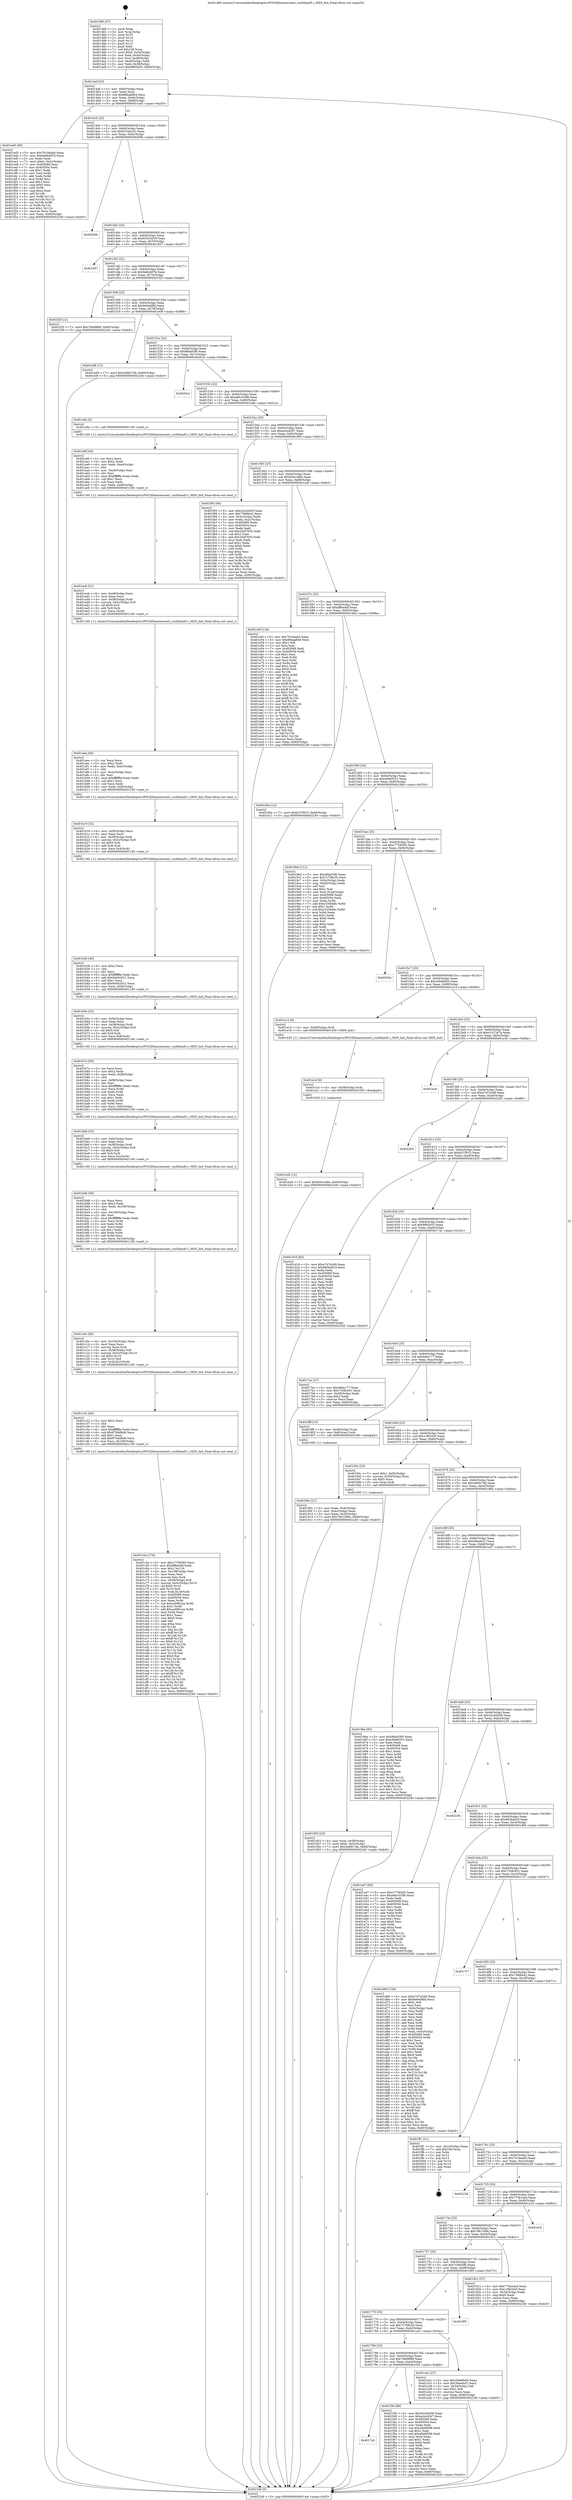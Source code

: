 digraph "0x401480" {
  label = "0x401480 (/mnt/c/Users/mathe/Desktop/tcc/POCII/binaries/extr_curllibmd5.c_MD5_Init_Final-ollvm.out::main(0))"
  labelloc = "t"
  node[shape=record]

  Entry [label="",width=0.3,height=0.3,shape=circle,fillcolor=black,style=filled]
  "0x4014af" [label="{
     0x4014af [23]\l
     | [instrs]\l
     &nbsp;&nbsp;0x4014af \<+3\>: mov -0x60(%rbp),%eax\l
     &nbsp;&nbsp;0x4014b2 \<+2\>: mov %eax,%ecx\l
     &nbsp;&nbsp;0x4014b4 \<+6\>: sub $0x86baa664,%ecx\l
     &nbsp;&nbsp;0x4014ba \<+3\>: mov %eax,-0x64(%rbp)\l
     &nbsp;&nbsp;0x4014bd \<+3\>: mov %ecx,-0x68(%rbp)\l
     &nbsp;&nbsp;0x4014c0 \<+6\>: je 0000000000401ed5 \<main+0xa55\>\l
  }"]
  "0x401ed5" [label="{
     0x401ed5 [90]\l
     | [instrs]\l
     &nbsp;&nbsp;0x401ed5 \<+5\>: mov $0x7619aab0,%eax\l
     &nbsp;&nbsp;0x401eda \<+5\>: mov $0x9a6b487b,%ecx\l
     &nbsp;&nbsp;0x401edf \<+2\>: xor %edx,%edx\l
     &nbsp;&nbsp;0x401ee1 \<+7\>: movl $0x0,-0x3c(%rbp)\l
     &nbsp;&nbsp;0x401ee8 \<+7\>: mov 0x405068,%esi\l
     &nbsp;&nbsp;0x401eef \<+7\>: mov 0x405054,%edi\l
     &nbsp;&nbsp;0x401ef6 \<+3\>: sub $0x1,%edx\l
     &nbsp;&nbsp;0x401ef9 \<+3\>: mov %esi,%r8d\l
     &nbsp;&nbsp;0x401efc \<+3\>: add %edx,%r8d\l
     &nbsp;&nbsp;0x401eff \<+4\>: imul %r8d,%esi\l
     &nbsp;&nbsp;0x401f03 \<+3\>: and $0x1,%esi\l
     &nbsp;&nbsp;0x401f06 \<+3\>: cmp $0x0,%esi\l
     &nbsp;&nbsp;0x401f09 \<+4\>: sete %r9b\l
     &nbsp;&nbsp;0x401f0d \<+3\>: cmp $0xa,%edi\l
     &nbsp;&nbsp;0x401f10 \<+4\>: setl %r10b\l
     &nbsp;&nbsp;0x401f14 \<+3\>: mov %r9b,%r11b\l
     &nbsp;&nbsp;0x401f17 \<+3\>: and %r10b,%r11b\l
     &nbsp;&nbsp;0x401f1a \<+3\>: xor %r10b,%r9b\l
     &nbsp;&nbsp;0x401f1d \<+3\>: or %r9b,%r11b\l
     &nbsp;&nbsp;0x401f20 \<+4\>: test $0x1,%r11b\l
     &nbsp;&nbsp;0x401f24 \<+3\>: cmovne %ecx,%eax\l
     &nbsp;&nbsp;0x401f27 \<+3\>: mov %eax,-0x60(%rbp)\l
     &nbsp;&nbsp;0x401f2a \<+5\>: jmp 0000000000402240 \<main+0xdc0\>\l
  }"]
  "0x4014c6" [label="{
     0x4014c6 [22]\l
     | [instrs]\l
     &nbsp;&nbsp;0x4014c6 \<+5\>: jmp 00000000004014cb \<main+0x4b\>\l
     &nbsp;&nbsp;0x4014cb \<+3\>: mov -0x64(%rbp),%eax\l
     &nbsp;&nbsp;0x4014ce \<+5\>: sub $0x915da181,%eax\l
     &nbsp;&nbsp;0x4014d3 \<+3\>: mov %eax,-0x6c(%rbp)\l
     &nbsp;&nbsp;0x4014d6 \<+6\>: je 0000000000402006 \<main+0xb86\>\l
  }"]
  Exit [label="",width=0.3,height=0.3,shape=circle,fillcolor=black,style=filled,peripheries=2]
  "0x402006" [label="{
     0x402006\l
  }", style=dashed]
  "0x4014dc" [label="{
     0x4014dc [22]\l
     | [instrs]\l
     &nbsp;&nbsp;0x4014dc \<+5\>: jmp 00000000004014e1 \<main+0x61\>\l
     &nbsp;&nbsp;0x4014e1 \<+3\>: mov -0x64(%rbp),%eax\l
     &nbsp;&nbsp;0x4014e4 \<+5\>: sub $0x933c5d19,%eax\l
     &nbsp;&nbsp;0x4014e9 \<+3\>: mov %eax,-0x70(%rbp)\l
     &nbsp;&nbsp;0x4014ec \<+6\>: je 0000000000401857 \<main+0x3d7\>\l
  }"]
  "0x4017a2" [label="{
     0x4017a2\l
  }", style=dashed]
  "0x401857" [label="{
     0x401857\l
  }", style=dashed]
  "0x4014f2" [label="{
     0x4014f2 [22]\l
     | [instrs]\l
     &nbsp;&nbsp;0x4014f2 \<+5\>: jmp 00000000004014f7 \<main+0x77\>\l
     &nbsp;&nbsp;0x4014f7 \<+3\>: mov -0x64(%rbp),%eax\l
     &nbsp;&nbsp;0x4014fa \<+5\>: sub $0x9a6b487b,%eax\l
     &nbsp;&nbsp;0x4014ff \<+3\>: mov %eax,-0x74(%rbp)\l
     &nbsp;&nbsp;0x401502 \<+6\>: je 0000000000401f2f \<main+0xaaf\>\l
  }"]
  "0x401f3b" [label="{
     0x401f3b [88]\l
     | [instrs]\l
     &nbsp;&nbsp;0x401f3b \<+5\>: mov $0x42cd4459,%eax\l
     &nbsp;&nbsp;0x401f40 \<+5\>: mov $0xacbcd2d7,%ecx\l
     &nbsp;&nbsp;0x401f45 \<+7\>: mov 0x405068,%edx\l
     &nbsp;&nbsp;0x401f4c \<+7\>: mov 0x405054,%esi\l
     &nbsp;&nbsp;0x401f53 \<+2\>: mov %edx,%edi\l
     &nbsp;&nbsp;0x401f55 \<+6\>: sub $0xa9afd598,%edi\l
     &nbsp;&nbsp;0x401f5b \<+3\>: sub $0x1,%edi\l
     &nbsp;&nbsp;0x401f5e \<+6\>: add $0xa9afd598,%edi\l
     &nbsp;&nbsp;0x401f64 \<+3\>: imul %edi,%edx\l
     &nbsp;&nbsp;0x401f67 \<+3\>: and $0x1,%edx\l
     &nbsp;&nbsp;0x401f6a \<+3\>: cmp $0x0,%edx\l
     &nbsp;&nbsp;0x401f6d \<+4\>: sete %r8b\l
     &nbsp;&nbsp;0x401f71 \<+3\>: cmp $0xa,%esi\l
     &nbsp;&nbsp;0x401f74 \<+4\>: setl %r9b\l
     &nbsp;&nbsp;0x401f78 \<+3\>: mov %r8b,%r10b\l
     &nbsp;&nbsp;0x401f7b \<+3\>: and %r9b,%r10b\l
     &nbsp;&nbsp;0x401f7e \<+3\>: xor %r9b,%r8b\l
     &nbsp;&nbsp;0x401f81 \<+3\>: or %r8b,%r10b\l
     &nbsp;&nbsp;0x401f84 \<+4\>: test $0x1,%r10b\l
     &nbsp;&nbsp;0x401f88 \<+3\>: cmovne %ecx,%eax\l
     &nbsp;&nbsp;0x401f8b \<+3\>: mov %eax,-0x60(%rbp)\l
     &nbsp;&nbsp;0x401f8e \<+5\>: jmp 0000000000402240 \<main+0xdc0\>\l
  }"]
  "0x401f2f" [label="{
     0x401f2f [12]\l
     | [instrs]\l
     &nbsp;&nbsp;0x401f2f \<+7\>: movl $0x7d9d9f88,-0x60(%rbp)\l
     &nbsp;&nbsp;0x401f36 \<+5\>: jmp 0000000000402240 \<main+0xdc0\>\l
  }"]
  "0x401508" [label="{
     0x401508 [22]\l
     | [instrs]\l
     &nbsp;&nbsp;0x401508 \<+5\>: jmp 000000000040150d \<main+0x8d\>\l
     &nbsp;&nbsp;0x40150d \<+3\>: mov -0x64(%rbp),%eax\l
     &nbsp;&nbsp;0x401510 \<+5\>: sub $0x9e64d8fd,%eax\l
     &nbsp;&nbsp;0x401515 \<+3\>: mov %eax,-0x78(%rbp)\l
     &nbsp;&nbsp;0x401518 \<+6\>: je 0000000000401e08 \<main+0x988\>\l
  }"]
  "0x401e26" [label="{
     0x401e26 [12]\l
     | [instrs]\l
     &nbsp;&nbsp;0x401e26 \<+7\>: movl $0xb50ccd6e,-0x60(%rbp)\l
     &nbsp;&nbsp;0x401e2d \<+5\>: jmp 0000000000402240 \<main+0xdc0\>\l
  }"]
  "0x401e08" [label="{
     0x401e08 [12]\l
     | [instrs]\l
     &nbsp;&nbsp;0x401e08 \<+7\>: movl $0x3e69c74b,-0x60(%rbp)\l
     &nbsp;&nbsp;0x401e0f \<+5\>: jmp 0000000000402240 \<main+0xdc0\>\l
  }"]
  "0x40151e" [label="{
     0x40151e [22]\l
     | [instrs]\l
     &nbsp;&nbsp;0x40151e \<+5\>: jmp 0000000000401523 \<main+0xa3\>\l
     &nbsp;&nbsp;0x401523 \<+3\>: mov -0x64(%rbp),%eax\l
     &nbsp;&nbsp;0x401526 \<+5\>: sub $0x9fda03f0,%eax\l
     &nbsp;&nbsp;0x40152b \<+3\>: mov %eax,-0x7c(%rbp)\l
     &nbsp;&nbsp;0x40152e \<+6\>: je 000000000040201e \<main+0xb9e\>\l
  }"]
  "0x401e1d" [label="{
     0x401e1d [9]\l
     | [instrs]\l
     &nbsp;&nbsp;0x401e1d \<+4\>: mov -0x58(%rbp),%rdi\l
     &nbsp;&nbsp;0x401e21 \<+5\>: call 0000000000401030 \<free@plt\>\l
     | [calls]\l
     &nbsp;&nbsp;0x401030 \{1\} (unknown)\l
  }"]
  "0x40201e" [label="{
     0x40201e\l
  }", style=dashed]
  "0x401534" [label="{
     0x401534 [22]\l
     | [instrs]\l
     &nbsp;&nbsp;0x401534 \<+5\>: jmp 0000000000401539 \<main+0xb9\>\l
     &nbsp;&nbsp;0x401539 \<+3\>: mov -0x64(%rbp),%eax\l
     &nbsp;&nbsp;0x40153c \<+5\>: sub $0xa6b10296,%eax\l
     &nbsp;&nbsp;0x401541 \<+3\>: mov %eax,-0x80(%rbp)\l
     &nbsp;&nbsp;0x401544 \<+6\>: je 0000000000401a9a \<main+0x61a\>\l
  }"]
  "0x401c5a" [label="{
     0x401c5a [176]\l
     | [instrs]\l
     &nbsp;&nbsp;0x401c5a \<+5\>: mov $0xc7758265,%ecx\l
     &nbsp;&nbsp;0x401c5f \<+5\>: mov $0xbff0ad4f,%edx\l
     &nbsp;&nbsp;0x401c64 \<+3\>: mov $0x1,%r11b\l
     &nbsp;&nbsp;0x401c67 \<+6\>: mov -0x108(%rbp),%esi\l
     &nbsp;&nbsp;0x401c6d \<+3\>: imul %eax,%esi\l
     &nbsp;&nbsp;0x401c70 \<+3\>: movslq %esi,%rdi\l
     &nbsp;&nbsp;0x401c73 \<+4\>: mov -0x58(%rbp),%r8\l
     &nbsp;&nbsp;0x401c77 \<+4\>: movslq -0x5c(%rbp),%r10\l
     &nbsp;&nbsp;0x401c7b \<+4\>: shl $0x5,%r10\l
     &nbsp;&nbsp;0x401c7f \<+3\>: add %r10,%r8\l
     &nbsp;&nbsp;0x401c82 \<+4\>: mov %rdi,0x18(%r8)\l
     &nbsp;&nbsp;0x401c86 \<+7\>: mov 0x405068,%eax\l
     &nbsp;&nbsp;0x401c8d \<+7\>: mov 0x405054,%esi\l
     &nbsp;&nbsp;0x401c94 \<+3\>: mov %eax,%r9d\l
     &nbsp;&nbsp;0x401c97 \<+7\>: sub $0xca0961aa,%r9d\l
     &nbsp;&nbsp;0x401c9e \<+4\>: sub $0x1,%r9d\l
     &nbsp;&nbsp;0x401ca2 \<+7\>: add $0xca0961aa,%r9d\l
     &nbsp;&nbsp;0x401ca9 \<+4\>: imul %r9d,%eax\l
     &nbsp;&nbsp;0x401cad \<+3\>: and $0x1,%eax\l
     &nbsp;&nbsp;0x401cb0 \<+3\>: cmp $0x0,%eax\l
     &nbsp;&nbsp;0x401cb3 \<+3\>: sete %bl\l
     &nbsp;&nbsp;0x401cb6 \<+3\>: cmp $0xa,%esi\l
     &nbsp;&nbsp;0x401cb9 \<+4\>: setl %r14b\l
     &nbsp;&nbsp;0x401cbd \<+3\>: mov %bl,%r15b\l
     &nbsp;&nbsp;0x401cc0 \<+4\>: xor $0xff,%r15b\l
     &nbsp;&nbsp;0x401cc4 \<+3\>: mov %r14b,%r12b\l
     &nbsp;&nbsp;0x401cc7 \<+4\>: xor $0xff,%r12b\l
     &nbsp;&nbsp;0x401ccb \<+4\>: xor $0x0,%r11b\l
     &nbsp;&nbsp;0x401ccf \<+3\>: mov %r15b,%r13b\l
     &nbsp;&nbsp;0x401cd2 \<+4\>: and $0x0,%r13b\l
     &nbsp;&nbsp;0x401cd6 \<+3\>: and %r11b,%bl\l
     &nbsp;&nbsp;0x401cd9 \<+3\>: mov %r12b,%al\l
     &nbsp;&nbsp;0x401cdc \<+2\>: and $0x0,%al\l
     &nbsp;&nbsp;0x401cde \<+3\>: and %r11b,%r14b\l
     &nbsp;&nbsp;0x401ce1 \<+3\>: or %bl,%r13b\l
     &nbsp;&nbsp;0x401ce4 \<+3\>: or %r14b,%al\l
     &nbsp;&nbsp;0x401ce7 \<+3\>: xor %al,%r13b\l
     &nbsp;&nbsp;0x401cea \<+3\>: or %r12b,%r15b\l
     &nbsp;&nbsp;0x401ced \<+4\>: xor $0xff,%r15b\l
     &nbsp;&nbsp;0x401cf1 \<+4\>: or $0x0,%r11b\l
     &nbsp;&nbsp;0x401cf5 \<+3\>: and %r11b,%r15b\l
     &nbsp;&nbsp;0x401cf8 \<+3\>: or %r15b,%r13b\l
     &nbsp;&nbsp;0x401cfb \<+4\>: test $0x1,%r13b\l
     &nbsp;&nbsp;0x401cff \<+3\>: cmovne %edx,%ecx\l
     &nbsp;&nbsp;0x401d02 \<+3\>: mov %ecx,-0x60(%rbp)\l
     &nbsp;&nbsp;0x401d05 \<+5\>: jmp 0000000000402240 \<main+0xdc0\>\l
  }"]
  "0x401a9a" [label="{
     0x401a9a [5]\l
     | [instrs]\l
     &nbsp;&nbsp;0x401a9a \<+5\>: call 0000000000401160 \<next_i\>\l
     | [calls]\l
     &nbsp;&nbsp;0x401160 \{1\} (/mnt/c/Users/mathe/Desktop/tcc/POCII/binaries/extr_curllibmd5.c_MD5_Init_Final-ollvm.out::next_i)\l
  }"]
  "0x40154a" [label="{
     0x40154a [25]\l
     | [instrs]\l
     &nbsp;&nbsp;0x40154a \<+5\>: jmp 000000000040154f \<main+0xcf\>\l
     &nbsp;&nbsp;0x40154f \<+3\>: mov -0x64(%rbp),%eax\l
     &nbsp;&nbsp;0x401552 \<+5\>: sub $0xacbcd2d7,%eax\l
     &nbsp;&nbsp;0x401557 \<+6\>: mov %eax,-0x84(%rbp)\l
     &nbsp;&nbsp;0x40155d \<+6\>: je 0000000000401f93 \<main+0xb13\>\l
  }"]
  "0x401c32" [label="{
     0x401c32 [40]\l
     | [instrs]\l
     &nbsp;&nbsp;0x401c32 \<+5\>: mov $0x2,%ecx\l
     &nbsp;&nbsp;0x401c37 \<+1\>: cltd\l
     &nbsp;&nbsp;0x401c38 \<+2\>: idiv %ecx\l
     &nbsp;&nbsp;0x401c3a \<+6\>: imul $0xfffffffe,%edx,%ecx\l
     &nbsp;&nbsp;0x401c40 \<+6\>: sub $0x970dd8d6,%ecx\l
     &nbsp;&nbsp;0x401c46 \<+3\>: add $0x1,%ecx\l
     &nbsp;&nbsp;0x401c49 \<+6\>: add $0x970dd8d6,%ecx\l
     &nbsp;&nbsp;0x401c4f \<+6\>: mov %ecx,-0x108(%rbp)\l
     &nbsp;&nbsp;0x401c55 \<+5\>: call 0000000000401160 \<next_i\>\l
     | [calls]\l
     &nbsp;&nbsp;0x401160 \{1\} (/mnt/c/Users/mathe/Desktop/tcc/POCII/binaries/extr_curllibmd5.c_MD5_Init_Final-ollvm.out::next_i)\l
  }"]
  "0x401f93" [label="{
     0x401f93 [94]\l
     | [instrs]\l
     &nbsp;&nbsp;0x401f93 \<+5\>: mov $0x42cd4459,%eax\l
     &nbsp;&nbsp;0x401f98 \<+5\>: mov $0x736f6b42,%ecx\l
     &nbsp;&nbsp;0x401f9d \<+3\>: mov -0x3c(%rbp),%edx\l
     &nbsp;&nbsp;0x401fa0 \<+3\>: mov %edx,-0x2c(%rbp)\l
     &nbsp;&nbsp;0x401fa3 \<+7\>: mov 0x405068,%edx\l
     &nbsp;&nbsp;0x401faa \<+7\>: mov 0x405054,%esi\l
     &nbsp;&nbsp;0x401fb1 \<+2\>: mov %edx,%edi\l
     &nbsp;&nbsp;0x401fb3 \<+6\>: sub $0x25ef7655,%edi\l
     &nbsp;&nbsp;0x401fb9 \<+3\>: sub $0x1,%edi\l
     &nbsp;&nbsp;0x401fbc \<+6\>: add $0x25ef7655,%edi\l
     &nbsp;&nbsp;0x401fc2 \<+3\>: imul %edi,%edx\l
     &nbsp;&nbsp;0x401fc5 \<+3\>: and $0x1,%edx\l
     &nbsp;&nbsp;0x401fc8 \<+3\>: cmp $0x0,%edx\l
     &nbsp;&nbsp;0x401fcb \<+4\>: sete %r8b\l
     &nbsp;&nbsp;0x401fcf \<+3\>: cmp $0xa,%esi\l
     &nbsp;&nbsp;0x401fd2 \<+4\>: setl %r9b\l
     &nbsp;&nbsp;0x401fd6 \<+3\>: mov %r8b,%r10b\l
     &nbsp;&nbsp;0x401fd9 \<+3\>: and %r9b,%r10b\l
     &nbsp;&nbsp;0x401fdc \<+3\>: xor %r9b,%r8b\l
     &nbsp;&nbsp;0x401fdf \<+3\>: or %r8b,%r10b\l
     &nbsp;&nbsp;0x401fe2 \<+4\>: test $0x1,%r10b\l
     &nbsp;&nbsp;0x401fe6 \<+3\>: cmovne %ecx,%eax\l
     &nbsp;&nbsp;0x401fe9 \<+3\>: mov %eax,-0x60(%rbp)\l
     &nbsp;&nbsp;0x401fec \<+5\>: jmp 0000000000402240 \<main+0xdc0\>\l
  }"]
  "0x401563" [label="{
     0x401563 [25]\l
     | [instrs]\l
     &nbsp;&nbsp;0x401563 \<+5\>: jmp 0000000000401568 \<main+0xe8\>\l
     &nbsp;&nbsp;0x401568 \<+3\>: mov -0x64(%rbp),%eax\l
     &nbsp;&nbsp;0x40156b \<+5\>: sub $0xb50ccd6e,%eax\l
     &nbsp;&nbsp;0x401570 \<+6\>: mov %eax,-0x88(%rbp)\l
     &nbsp;&nbsp;0x401576 \<+6\>: je 0000000000401e4f \<main+0x9cf\>\l
  }"]
  "0x401c0e" [label="{
     0x401c0e [36]\l
     | [instrs]\l
     &nbsp;&nbsp;0x401c0e \<+6\>: mov -0x104(%rbp),%ecx\l
     &nbsp;&nbsp;0x401c14 \<+3\>: imul %eax,%ecx\l
     &nbsp;&nbsp;0x401c17 \<+3\>: movslq %ecx,%rdi\l
     &nbsp;&nbsp;0x401c1a \<+4\>: mov -0x58(%rbp),%r8\l
     &nbsp;&nbsp;0x401c1e \<+4\>: movslq -0x5c(%rbp),%r10\l
     &nbsp;&nbsp;0x401c22 \<+4\>: shl $0x5,%r10\l
     &nbsp;&nbsp;0x401c26 \<+3\>: add %r10,%r8\l
     &nbsp;&nbsp;0x401c29 \<+4\>: mov %rdi,0x10(%r8)\l
     &nbsp;&nbsp;0x401c2d \<+5\>: call 0000000000401160 \<next_i\>\l
     | [calls]\l
     &nbsp;&nbsp;0x401160 \{1\} (/mnt/c/Users/mathe/Desktop/tcc/POCII/binaries/extr_curllibmd5.c_MD5_Init_Final-ollvm.out::next_i)\l
  }"]
  "0x401e4f" [label="{
     0x401e4f [134]\l
     | [instrs]\l
     &nbsp;&nbsp;0x401e4f \<+5\>: mov $0x7619aab0,%eax\l
     &nbsp;&nbsp;0x401e54 \<+5\>: mov $0x86baa664,%ecx\l
     &nbsp;&nbsp;0x401e59 \<+2\>: mov $0x1,%dl\l
     &nbsp;&nbsp;0x401e5b \<+2\>: xor %esi,%esi\l
     &nbsp;&nbsp;0x401e5d \<+7\>: mov 0x405068,%edi\l
     &nbsp;&nbsp;0x401e64 \<+8\>: mov 0x405054,%r8d\l
     &nbsp;&nbsp;0x401e6c \<+3\>: sub $0x1,%esi\l
     &nbsp;&nbsp;0x401e6f \<+3\>: mov %edi,%r9d\l
     &nbsp;&nbsp;0x401e72 \<+3\>: add %esi,%r9d\l
     &nbsp;&nbsp;0x401e75 \<+4\>: imul %r9d,%edi\l
     &nbsp;&nbsp;0x401e79 \<+3\>: and $0x1,%edi\l
     &nbsp;&nbsp;0x401e7c \<+3\>: cmp $0x0,%edi\l
     &nbsp;&nbsp;0x401e7f \<+4\>: sete %r10b\l
     &nbsp;&nbsp;0x401e83 \<+4\>: cmp $0xa,%r8d\l
     &nbsp;&nbsp;0x401e87 \<+4\>: setl %r11b\l
     &nbsp;&nbsp;0x401e8b \<+3\>: mov %r10b,%bl\l
     &nbsp;&nbsp;0x401e8e \<+3\>: xor $0xff,%bl\l
     &nbsp;&nbsp;0x401e91 \<+3\>: mov %r11b,%r14b\l
     &nbsp;&nbsp;0x401e94 \<+4\>: xor $0xff,%r14b\l
     &nbsp;&nbsp;0x401e98 \<+3\>: xor $0x1,%dl\l
     &nbsp;&nbsp;0x401e9b \<+3\>: mov %bl,%r15b\l
     &nbsp;&nbsp;0x401e9e \<+4\>: and $0xff,%r15b\l
     &nbsp;&nbsp;0x401ea2 \<+3\>: and %dl,%r10b\l
     &nbsp;&nbsp;0x401ea5 \<+3\>: mov %r14b,%r12b\l
     &nbsp;&nbsp;0x401ea8 \<+4\>: and $0xff,%r12b\l
     &nbsp;&nbsp;0x401eac \<+3\>: and %dl,%r11b\l
     &nbsp;&nbsp;0x401eaf \<+3\>: or %r10b,%r15b\l
     &nbsp;&nbsp;0x401eb2 \<+3\>: or %r11b,%r12b\l
     &nbsp;&nbsp;0x401eb5 \<+3\>: xor %r12b,%r15b\l
     &nbsp;&nbsp;0x401eb8 \<+3\>: or %r14b,%bl\l
     &nbsp;&nbsp;0x401ebb \<+3\>: xor $0xff,%bl\l
     &nbsp;&nbsp;0x401ebe \<+3\>: or $0x1,%dl\l
     &nbsp;&nbsp;0x401ec1 \<+2\>: and %dl,%bl\l
     &nbsp;&nbsp;0x401ec3 \<+3\>: or %bl,%r15b\l
     &nbsp;&nbsp;0x401ec6 \<+4\>: test $0x1,%r15b\l
     &nbsp;&nbsp;0x401eca \<+3\>: cmovne %ecx,%eax\l
     &nbsp;&nbsp;0x401ecd \<+3\>: mov %eax,-0x60(%rbp)\l
     &nbsp;&nbsp;0x401ed0 \<+5\>: jmp 0000000000402240 \<main+0xdc0\>\l
  }"]
  "0x40157c" [label="{
     0x40157c [25]\l
     | [instrs]\l
     &nbsp;&nbsp;0x40157c \<+5\>: jmp 0000000000401581 \<main+0x101\>\l
     &nbsp;&nbsp;0x401581 \<+3\>: mov -0x64(%rbp),%eax\l
     &nbsp;&nbsp;0x401584 \<+5\>: sub $0xbff0ad4f,%eax\l
     &nbsp;&nbsp;0x401589 \<+6\>: mov %eax,-0x8c(%rbp)\l
     &nbsp;&nbsp;0x40158f \<+6\>: je 0000000000401d0a \<main+0x88a\>\l
  }"]
  "0x401bd6" [label="{
     0x401bd6 [56]\l
     | [instrs]\l
     &nbsp;&nbsp;0x401bd6 \<+2\>: xor %ecx,%ecx\l
     &nbsp;&nbsp;0x401bd8 \<+5\>: mov $0x2,%edx\l
     &nbsp;&nbsp;0x401bdd \<+6\>: mov %edx,-0x100(%rbp)\l
     &nbsp;&nbsp;0x401be3 \<+1\>: cltd\l
     &nbsp;&nbsp;0x401be4 \<+6\>: mov -0x100(%rbp),%esi\l
     &nbsp;&nbsp;0x401bea \<+2\>: idiv %esi\l
     &nbsp;&nbsp;0x401bec \<+6\>: imul $0xfffffffe,%edx,%edx\l
     &nbsp;&nbsp;0x401bf2 \<+3\>: mov %ecx,%r9d\l
     &nbsp;&nbsp;0x401bf5 \<+3\>: sub %edx,%r9d\l
     &nbsp;&nbsp;0x401bf8 \<+2\>: mov %ecx,%edx\l
     &nbsp;&nbsp;0x401bfa \<+3\>: sub $0x1,%edx\l
     &nbsp;&nbsp;0x401bfd \<+3\>: add %edx,%r9d\l
     &nbsp;&nbsp;0x401c00 \<+3\>: sub %r9d,%ecx\l
     &nbsp;&nbsp;0x401c03 \<+6\>: mov %ecx,-0x104(%rbp)\l
     &nbsp;&nbsp;0x401c09 \<+5\>: call 0000000000401160 \<next_i\>\l
     | [calls]\l
     &nbsp;&nbsp;0x401160 \{1\} (/mnt/c/Users/mathe/Desktop/tcc/POCII/binaries/extr_curllibmd5.c_MD5_Init_Final-ollvm.out::next_i)\l
  }"]
  "0x401d0a" [label="{
     0x401d0a [12]\l
     | [instrs]\l
     &nbsp;&nbsp;0x401d0a \<+7\>: movl $0xfc37f915,-0x60(%rbp)\l
     &nbsp;&nbsp;0x401d11 \<+5\>: jmp 0000000000402240 \<main+0xdc0\>\l
  }"]
  "0x401595" [label="{
     0x401595 [25]\l
     | [instrs]\l
     &nbsp;&nbsp;0x401595 \<+5\>: jmp 000000000040159a \<main+0x11a\>\l
     &nbsp;&nbsp;0x40159a \<+3\>: mov -0x64(%rbp),%eax\l
     &nbsp;&nbsp;0x40159d \<+5\>: sub $0xc6bb9351,%eax\l
     &nbsp;&nbsp;0x4015a2 \<+6\>: mov %eax,-0x90(%rbp)\l
     &nbsp;&nbsp;0x4015a8 \<+6\>: je 00000000004019bd \<main+0x53d\>\l
  }"]
  "0x401bb6" [label="{
     0x401bb6 [32]\l
     | [instrs]\l
     &nbsp;&nbsp;0x401bb6 \<+6\>: mov -0xfc(%rbp),%ecx\l
     &nbsp;&nbsp;0x401bbc \<+3\>: imul %eax,%ecx\l
     &nbsp;&nbsp;0x401bbf \<+4\>: mov -0x58(%rbp),%rdi\l
     &nbsp;&nbsp;0x401bc3 \<+4\>: movslq -0x5c(%rbp),%r8\l
     &nbsp;&nbsp;0x401bc7 \<+4\>: shl $0x5,%r8\l
     &nbsp;&nbsp;0x401bcb \<+3\>: add %r8,%rdi\l
     &nbsp;&nbsp;0x401bce \<+3\>: mov %ecx,0xc(%rdi)\l
     &nbsp;&nbsp;0x401bd1 \<+5\>: call 0000000000401160 \<next_i\>\l
     | [calls]\l
     &nbsp;&nbsp;0x401160 \{1\} (/mnt/c/Users/mathe/Desktop/tcc/POCII/binaries/extr_curllibmd5.c_MD5_Init_Final-ollvm.out::next_i)\l
  }"]
  "0x4019bd" [label="{
     0x4019bd [111]\l
     | [instrs]\l
     &nbsp;&nbsp;0x4019bd \<+5\>: mov $0x9fda03f0,%eax\l
     &nbsp;&nbsp;0x4019c2 \<+5\>: mov $0x7c708c2b,%ecx\l
     &nbsp;&nbsp;0x4019c7 \<+3\>: mov -0x5c(%rbp),%edx\l
     &nbsp;&nbsp;0x4019ca \<+3\>: cmp -0x50(%rbp),%edx\l
     &nbsp;&nbsp;0x4019cd \<+4\>: setl %sil\l
     &nbsp;&nbsp;0x4019d1 \<+4\>: and $0x1,%sil\l
     &nbsp;&nbsp;0x4019d5 \<+4\>: mov %sil,-0x2d(%rbp)\l
     &nbsp;&nbsp;0x4019d9 \<+7\>: mov 0x405068,%edx\l
     &nbsp;&nbsp;0x4019e0 \<+7\>: mov 0x405054,%edi\l
     &nbsp;&nbsp;0x4019e7 \<+3\>: mov %edx,%r8d\l
     &nbsp;&nbsp;0x4019ea \<+7\>: add $0xc335be8c,%r8d\l
     &nbsp;&nbsp;0x4019f1 \<+4\>: sub $0x1,%r8d\l
     &nbsp;&nbsp;0x4019f5 \<+7\>: sub $0xc335be8c,%r8d\l
     &nbsp;&nbsp;0x4019fc \<+4\>: imul %r8d,%edx\l
     &nbsp;&nbsp;0x401a00 \<+3\>: and $0x1,%edx\l
     &nbsp;&nbsp;0x401a03 \<+3\>: cmp $0x0,%edx\l
     &nbsp;&nbsp;0x401a06 \<+4\>: sete %sil\l
     &nbsp;&nbsp;0x401a0a \<+3\>: cmp $0xa,%edi\l
     &nbsp;&nbsp;0x401a0d \<+4\>: setl %r9b\l
     &nbsp;&nbsp;0x401a11 \<+3\>: mov %sil,%r10b\l
     &nbsp;&nbsp;0x401a14 \<+3\>: and %r9b,%r10b\l
     &nbsp;&nbsp;0x401a17 \<+3\>: xor %r9b,%sil\l
     &nbsp;&nbsp;0x401a1a \<+3\>: or %sil,%r10b\l
     &nbsp;&nbsp;0x401a1d \<+4\>: test $0x1,%r10b\l
     &nbsp;&nbsp;0x401a21 \<+3\>: cmovne %ecx,%eax\l
     &nbsp;&nbsp;0x401a24 \<+3\>: mov %eax,-0x60(%rbp)\l
     &nbsp;&nbsp;0x401a27 \<+5\>: jmp 0000000000402240 \<main+0xdc0\>\l
  }"]
  "0x4015ae" [label="{
     0x4015ae [25]\l
     | [instrs]\l
     &nbsp;&nbsp;0x4015ae \<+5\>: jmp 00000000004015b3 \<main+0x133\>\l
     &nbsp;&nbsp;0x4015b3 \<+3\>: mov -0x64(%rbp),%eax\l
     &nbsp;&nbsp;0x4015b6 \<+5\>: sub $0xc7758265,%eax\l
     &nbsp;&nbsp;0x4015bb \<+6\>: mov %eax,-0x94(%rbp)\l
     &nbsp;&nbsp;0x4015c1 \<+6\>: je 000000000040202a \<main+0xbaa\>\l
  }"]
  "0x401b7e" [label="{
     0x401b7e [56]\l
     | [instrs]\l
     &nbsp;&nbsp;0x401b7e \<+2\>: xor %ecx,%ecx\l
     &nbsp;&nbsp;0x401b80 \<+5\>: mov $0x2,%edx\l
     &nbsp;&nbsp;0x401b85 \<+6\>: mov %edx,-0xf8(%rbp)\l
     &nbsp;&nbsp;0x401b8b \<+1\>: cltd\l
     &nbsp;&nbsp;0x401b8c \<+6\>: mov -0xf8(%rbp),%esi\l
     &nbsp;&nbsp;0x401b92 \<+2\>: idiv %esi\l
     &nbsp;&nbsp;0x401b94 \<+6\>: imul $0xfffffffe,%edx,%edx\l
     &nbsp;&nbsp;0x401b9a \<+3\>: mov %ecx,%r9d\l
     &nbsp;&nbsp;0x401b9d \<+3\>: sub %edx,%r9d\l
     &nbsp;&nbsp;0x401ba0 \<+2\>: mov %ecx,%edx\l
     &nbsp;&nbsp;0x401ba2 \<+3\>: sub $0x1,%edx\l
     &nbsp;&nbsp;0x401ba5 \<+3\>: add %edx,%r9d\l
     &nbsp;&nbsp;0x401ba8 \<+3\>: sub %r9d,%ecx\l
     &nbsp;&nbsp;0x401bab \<+6\>: mov %ecx,-0xfc(%rbp)\l
     &nbsp;&nbsp;0x401bb1 \<+5\>: call 0000000000401160 \<next_i\>\l
     | [calls]\l
     &nbsp;&nbsp;0x401160 \{1\} (/mnt/c/Users/mathe/Desktop/tcc/POCII/binaries/extr_curllibmd5.c_MD5_Init_Final-ollvm.out::next_i)\l
  }"]
  "0x40202a" [label="{
     0x40202a\l
  }", style=dashed]
  "0x4015c7" [label="{
     0x4015c7 [25]\l
     | [instrs]\l
     &nbsp;&nbsp;0x4015c7 \<+5\>: jmp 00000000004015cc \<main+0x14c\>\l
     &nbsp;&nbsp;0x4015cc \<+3\>: mov -0x64(%rbp),%eax\l
     &nbsp;&nbsp;0x4015cf \<+5\>: sub $0xc9e8db0d,%eax\l
     &nbsp;&nbsp;0x4015d4 \<+6\>: mov %eax,-0x98(%rbp)\l
     &nbsp;&nbsp;0x4015da \<+6\>: je 0000000000401e14 \<main+0x994\>\l
  }"]
  "0x401b5e" [label="{
     0x401b5e [32]\l
     | [instrs]\l
     &nbsp;&nbsp;0x401b5e \<+6\>: mov -0xf4(%rbp),%ecx\l
     &nbsp;&nbsp;0x401b64 \<+3\>: imul %eax,%ecx\l
     &nbsp;&nbsp;0x401b67 \<+4\>: mov -0x58(%rbp),%rdi\l
     &nbsp;&nbsp;0x401b6b \<+4\>: movslq -0x5c(%rbp),%r8\l
     &nbsp;&nbsp;0x401b6f \<+4\>: shl $0x5,%r8\l
     &nbsp;&nbsp;0x401b73 \<+3\>: add %r8,%rdi\l
     &nbsp;&nbsp;0x401b76 \<+3\>: mov %ecx,0x8(%rdi)\l
     &nbsp;&nbsp;0x401b79 \<+5\>: call 0000000000401160 \<next_i\>\l
     | [calls]\l
     &nbsp;&nbsp;0x401160 \{1\} (/mnt/c/Users/mathe/Desktop/tcc/POCII/binaries/extr_curllibmd5.c_MD5_Init_Final-ollvm.out::next_i)\l
  }"]
  "0x401e14" [label="{
     0x401e14 [9]\l
     | [instrs]\l
     &nbsp;&nbsp;0x401e14 \<+4\>: mov -0x58(%rbp),%rdi\l
     &nbsp;&nbsp;0x401e18 \<+5\>: call 0000000000401430 \<MD5_Init\>\l
     | [calls]\l
     &nbsp;&nbsp;0x401430 \{1\} (/mnt/c/Users/mathe/Desktop/tcc/POCII/binaries/extr_curllibmd5.c_MD5_Init_Final-ollvm.out::MD5_Init)\l
  }"]
  "0x4015e0" [label="{
     0x4015e0 [25]\l
     | [instrs]\l
     &nbsp;&nbsp;0x4015e0 \<+5\>: jmp 00000000004015e5 \<main+0x165\>\l
     &nbsp;&nbsp;0x4015e5 \<+3\>: mov -0x64(%rbp),%eax\l
     &nbsp;&nbsp;0x4015e8 \<+5\>: sub $0xd1472e7a,%eax\l
     &nbsp;&nbsp;0x4015ed \<+6\>: mov %eax,-0x9c(%rbp)\l
     &nbsp;&nbsp;0x4015f3 \<+6\>: je 0000000000401e3e \<main+0x9be\>\l
  }"]
  "0x401b36" [label="{
     0x401b36 [40]\l
     | [instrs]\l
     &nbsp;&nbsp;0x401b36 \<+5\>: mov $0x2,%ecx\l
     &nbsp;&nbsp;0x401b3b \<+1\>: cltd\l
     &nbsp;&nbsp;0x401b3c \<+2\>: idiv %ecx\l
     &nbsp;&nbsp;0x401b3e \<+6\>: imul $0xfffffffe,%edx,%ecx\l
     &nbsp;&nbsp;0x401b44 \<+6\>: add $0x84042631,%ecx\l
     &nbsp;&nbsp;0x401b4a \<+3\>: add $0x1,%ecx\l
     &nbsp;&nbsp;0x401b4d \<+6\>: sub $0x84042631,%ecx\l
     &nbsp;&nbsp;0x401b53 \<+6\>: mov %ecx,-0xf4(%rbp)\l
     &nbsp;&nbsp;0x401b59 \<+5\>: call 0000000000401160 \<next_i\>\l
     | [calls]\l
     &nbsp;&nbsp;0x401160 \{1\} (/mnt/c/Users/mathe/Desktop/tcc/POCII/binaries/extr_curllibmd5.c_MD5_Init_Final-ollvm.out::next_i)\l
  }"]
  "0x401e3e" [label="{
     0x401e3e\l
  }", style=dashed]
  "0x4015f9" [label="{
     0x4015f9 [25]\l
     | [instrs]\l
     &nbsp;&nbsp;0x4015f9 \<+5\>: jmp 00000000004015fe \<main+0x17e\>\l
     &nbsp;&nbsp;0x4015fe \<+3\>: mov -0x64(%rbp),%eax\l
     &nbsp;&nbsp;0x401601 \<+5\>: sub $0xe7d7a3d9,%eax\l
     &nbsp;&nbsp;0x401606 \<+6\>: mov %eax,-0xa0(%rbp)\l
     &nbsp;&nbsp;0x40160c \<+6\>: je 0000000000402205 \<main+0xd85\>\l
  }"]
  "0x401b16" [label="{
     0x401b16 [32]\l
     | [instrs]\l
     &nbsp;&nbsp;0x401b16 \<+6\>: mov -0xf0(%rbp),%ecx\l
     &nbsp;&nbsp;0x401b1c \<+3\>: imul %eax,%ecx\l
     &nbsp;&nbsp;0x401b1f \<+4\>: mov -0x58(%rbp),%rdi\l
     &nbsp;&nbsp;0x401b23 \<+4\>: movslq -0x5c(%rbp),%r8\l
     &nbsp;&nbsp;0x401b27 \<+4\>: shl $0x5,%r8\l
     &nbsp;&nbsp;0x401b2b \<+3\>: add %r8,%rdi\l
     &nbsp;&nbsp;0x401b2e \<+3\>: mov %ecx,0x4(%rdi)\l
     &nbsp;&nbsp;0x401b31 \<+5\>: call 0000000000401160 \<next_i\>\l
     | [calls]\l
     &nbsp;&nbsp;0x401160 \{1\} (/mnt/c/Users/mathe/Desktop/tcc/POCII/binaries/extr_curllibmd5.c_MD5_Init_Final-ollvm.out::next_i)\l
  }"]
  "0x402205" [label="{
     0x402205\l
  }", style=dashed]
  "0x401612" [label="{
     0x401612 [25]\l
     | [instrs]\l
     &nbsp;&nbsp;0x401612 \<+5\>: jmp 0000000000401617 \<main+0x197\>\l
     &nbsp;&nbsp;0x401617 \<+3\>: mov -0x64(%rbp),%eax\l
     &nbsp;&nbsp;0x40161a \<+5\>: sub $0xfc37f915,%eax\l
     &nbsp;&nbsp;0x40161f \<+6\>: mov %eax,-0xa4(%rbp)\l
     &nbsp;&nbsp;0x401625 \<+6\>: je 0000000000401d16 \<main+0x896\>\l
  }"]
  "0x401aea" [label="{
     0x401aea [44]\l
     | [instrs]\l
     &nbsp;&nbsp;0x401aea \<+2\>: xor %ecx,%ecx\l
     &nbsp;&nbsp;0x401aec \<+5\>: mov $0x2,%edx\l
     &nbsp;&nbsp;0x401af1 \<+6\>: mov %edx,-0xec(%rbp)\l
     &nbsp;&nbsp;0x401af7 \<+1\>: cltd\l
     &nbsp;&nbsp;0x401af8 \<+6\>: mov -0xec(%rbp),%esi\l
     &nbsp;&nbsp;0x401afe \<+2\>: idiv %esi\l
     &nbsp;&nbsp;0x401b00 \<+6\>: imul $0xfffffffe,%edx,%edx\l
     &nbsp;&nbsp;0x401b06 \<+3\>: sub $0x1,%ecx\l
     &nbsp;&nbsp;0x401b09 \<+2\>: sub %ecx,%edx\l
     &nbsp;&nbsp;0x401b0b \<+6\>: mov %edx,-0xf0(%rbp)\l
     &nbsp;&nbsp;0x401b11 \<+5\>: call 0000000000401160 \<next_i\>\l
     | [calls]\l
     &nbsp;&nbsp;0x401160 \{1\} (/mnt/c/Users/mathe/Desktop/tcc/POCII/binaries/extr_curllibmd5.c_MD5_Init_Final-ollvm.out::next_i)\l
  }"]
  "0x401d16" [label="{
     0x401d16 [83]\l
     | [instrs]\l
     &nbsp;&nbsp;0x401d16 \<+5\>: mov $0xe7d7a3d9,%eax\l
     &nbsp;&nbsp;0x401d1b \<+5\>: mov $0x683ba919,%ecx\l
     &nbsp;&nbsp;0x401d20 \<+2\>: xor %edx,%edx\l
     &nbsp;&nbsp;0x401d22 \<+7\>: mov 0x405068,%esi\l
     &nbsp;&nbsp;0x401d29 \<+7\>: mov 0x405054,%edi\l
     &nbsp;&nbsp;0x401d30 \<+3\>: sub $0x1,%edx\l
     &nbsp;&nbsp;0x401d33 \<+3\>: mov %esi,%r8d\l
     &nbsp;&nbsp;0x401d36 \<+3\>: add %edx,%r8d\l
     &nbsp;&nbsp;0x401d39 \<+4\>: imul %r8d,%esi\l
     &nbsp;&nbsp;0x401d3d \<+3\>: and $0x1,%esi\l
     &nbsp;&nbsp;0x401d40 \<+3\>: cmp $0x0,%esi\l
     &nbsp;&nbsp;0x401d43 \<+4\>: sete %r9b\l
     &nbsp;&nbsp;0x401d47 \<+3\>: cmp $0xa,%edi\l
     &nbsp;&nbsp;0x401d4a \<+4\>: setl %r10b\l
     &nbsp;&nbsp;0x401d4e \<+3\>: mov %r9b,%r11b\l
     &nbsp;&nbsp;0x401d51 \<+3\>: and %r10b,%r11b\l
     &nbsp;&nbsp;0x401d54 \<+3\>: xor %r10b,%r9b\l
     &nbsp;&nbsp;0x401d57 \<+3\>: or %r9b,%r11b\l
     &nbsp;&nbsp;0x401d5a \<+4\>: test $0x1,%r11b\l
     &nbsp;&nbsp;0x401d5e \<+3\>: cmovne %ecx,%eax\l
     &nbsp;&nbsp;0x401d61 \<+3\>: mov %eax,-0x60(%rbp)\l
     &nbsp;&nbsp;0x401d64 \<+5\>: jmp 0000000000402240 \<main+0xdc0\>\l
  }"]
  "0x40162b" [label="{
     0x40162b [25]\l
     | [instrs]\l
     &nbsp;&nbsp;0x40162b \<+5\>: jmp 0000000000401630 \<main+0x1b0\>\l
     &nbsp;&nbsp;0x401630 \<+3\>: mov -0x64(%rbp),%eax\l
     &nbsp;&nbsp;0x401633 \<+5\>: sub $0x8865a53,%eax\l
     &nbsp;&nbsp;0x401638 \<+6\>: mov %eax,-0xa8(%rbp)\l
     &nbsp;&nbsp;0x40163e \<+6\>: je 00000000004017ac \<main+0x32c\>\l
  }"]
  "0x401acb" [label="{
     0x401acb [31]\l
     | [instrs]\l
     &nbsp;&nbsp;0x401acb \<+6\>: mov -0xe8(%rbp),%ecx\l
     &nbsp;&nbsp;0x401ad1 \<+3\>: imul %eax,%ecx\l
     &nbsp;&nbsp;0x401ad4 \<+4\>: mov -0x58(%rbp),%rdi\l
     &nbsp;&nbsp;0x401ad8 \<+4\>: movslq -0x5c(%rbp),%r8\l
     &nbsp;&nbsp;0x401adc \<+4\>: shl $0x5,%r8\l
     &nbsp;&nbsp;0x401ae0 \<+3\>: add %r8,%rdi\l
     &nbsp;&nbsp;0x401ae3 \<+2\>: mov %ecx,(%rdi)\l
     &nbsp;&nbsp;0x401ae5 \<+5\>: call 0000000000401160 \<next_i\>\l
     | [calls]\l
     &nbsp;&nbsp;0x401160 \{1\} (/mnt/c/Users/mathe/Desktop/tcc/POCII/binaries/extr_curllibmd5.c_MD5_Init_Final-ollvm.out::next_i)\l
  }"]
  "0x4017ac" [label="{
     0x4017ac [27]\l
     | [instrs]\l
     &nbsp;&nbsp;0x4017ac \<+5\>: mov $0xde6e177,%eax\l
     &nbsp;&nbsp;0x4017b1 \<+5\>: mov $0x7338c931,%ecx\l
     &nbsp;&nbsp;0x4017b6 \<+3\>: mov -0x38(%rbp),%edx\l
     &nbsp;&nbsp;0x4017b9 \<+3\>: cmp $0x2,%edx\l
     &nbsp;&nbsp;0x4017bc \<+3\>: cmovne %ecx,%eax\l
     &nbsp;&nbsp;0x4017bf \<+3\>: mov %eax,-0x60(%rbp)\l
     &nbsp;&nbsp;0x4017c2 \<+5\>: jmp 0000000000402240 \<main+0xdc0\>\l
  }"]
  "0x401644" [label="{
     0x401644 [25]\l
     | [instrs]\l
     &nbsp;&nbsp;0x401644 \<+5\>: jmp 0000000000401649 \<main+0x1c9\>\l
     &nbsp;&nbsp;0x401649 \<+3\>: mov -0x64(%rbp),%eax\l
     &nbsp;&nbsp;0x40164c \<+5\>: sub $0xde6e177,%eax\l
     &nbsp;&nbsp;0x401651 \<+6\>: mov %eax,-0xac(%rbp)\l
     &nbsp;&nbsp;0x401657 \<+6\>: je 00000000004018ff \<main+0x47f\>\l
  }"]
  "0x402240" [label="{
     0x402240 [5]\l
     | [instrs]\l
     &nbsp;&nbsp;0x402240 \<+5\>: jmp 00000000004014af \<main+0x2f\>\l
  }"]
  "0x401480" [label="{
     0x401480 [47]\l
     | [instrs]\l
     &nbsp;&nbsp;0x401480 \<+1\>: push %rbp\l
     &nbsp;&nbsp;0x401481 \<+3\>: mov %rsp,%rbp\l
     &nbsp;&nbsp;0x401484 \<+2\>: push %r15\l
     &nbsp;&nbsp;0x401486 \<+2\>: push %r14\l
     &nbsp;&nbsp;0x401488 \<+2\>: push %r13\l
     &nbsp;&nbsp;0x40148a \<+2\>: push %r12\l
     &nbsp;&nbsp;0x40148c \<+1\>: push %rbx\l
     &nbsp;&nbsp;0x40148d \<+7\>: sub $0x108,%rsp\l
     &nbsp;&nbsp;0x401494 \<+7\>: movl $0x0,-0x3c(%rbp)\l
     &nbsp;&nbsp;0x40149b \<+3\>: mov %edi,-0x40(%rbp)\l
     &nbsp;&nbsp;0x40149e \<+4\>: mov %rsi,-0x48(%rbp)\l
     &nbsp;&nbsp;0x4014a2 \<+3\>: mov -0x40(%rbp),%edi\l
     &nbsp;&nbsp;0x4014a5 \<+3\>: mov %edi,-0x38(%rbp)\l
     &nbsp;&nbsp;0x4014a8 \<+7\>: movl $0x8865a53,-0x60(%rbp)\l
  }"]
  "0x401a9f" [label="{
     0x401a9f [44]\l
     | [instrs]\l
     &nbsp;&nbsp;0x401a9f \<+2\>: xor %ecx,%ecx\l
     &nbsp;&nbsp;0x401aa1 \<+5\>: mov $0x2,%edx\l
     &nbsp;&nbsp;0x401aa6 \<+6\>: mov %edx,-0xe4(%rbp)\l
     &nbsp;&nbsp;0x401aac \<+1\>: cltd\l
     &nbsp;&nbsp;0x401aad \<+6\>: mov -0xe4(%rbp),%esi\l
     &nbsp;&nbsp;0x401ab3 \<+2\>: idiv %esi\l
     &nbsp;&nbsp;0x401ab5 \<+6\>: imul $0xfffffffe,%edx,%edx\l
     &nbsp;&nbsp;0x401abb \<+3\>: sub $0x1,%ecx\l
     &nbsp;&nbsp;0x401abe \<+2\>: sub %ecx,%edx\l
     &nbsp;&nbsp;0x401ac0 \<+6\>: mov %edx,-0xe8(%rbp)\l
     &nbsp;&nbsp;0x401ac6 \<+5\>: call 0000000000401160 \<next_i\>\l
     | [calls]\l
     &nbsp;&nbsp;0x401160 \{1\} (/mnt/c/Users/mathe/Desktop/tcc/POCII/binaries/extr_curllibmd5.c_MD5_Init_Final-ollvm.out::next_i)\l
  }"]
  "0x4018ff" [label="{
     0x4018ff [13]\l
     | [instrs]\l
     &nbsp;&nbsp;0x4018ff \<+4\>: mov -0x48(%rbp),%rax\l
     &nbsp;&nbsp;0x401903 \<+4\>: mov 0x8(%rax),%rdi\l
     &nbsp;&nbsp;0x401907 \<+5\>: call 0000000000401060 \<atoi@plt\>\l
     | [calls]\l
     &nbsp;&nbsp;0x401060 \{1\} (unknown)\l
  }"]
  "0x40165d" [label="{
     0x40165d [25]\l
     | [instrs]\l
     &nbsp;&nbsp;0x40165d \<+5\>: jmp 0000000000401662 \<main+0x1e2\>\l
     &nbsp;&nbsp;0x401662 \<+3\>: mov -0x64(%rbp),%eax\l
     &nbsp;&nbsp;0x401665 \<+5\>: sub $0x1cf82445,%eax\l
     &nbsp;&nbsp;0x40166a \<+6\>: mov %eax,-0xb0(%rbp)\l
     &nbsp;&nbsp;0x401670 \<+6\>: je 000000000040193c \<main+0x4bc\>\l
  }"]
  "0x40190c" [label="{
     0x40190c [21]\l
     | [instrs]\l
     &nbsp;&nbsp;0x40190c \<+3\>: mov %eax,-0x4c(%rbp)\l
     &nbsp;&nbsp;0x40190f \<+3\>: mov -0x4c(%rbp),%eax\l
     &nbsp;&nbsp;0x401912 \<+3\>: mov %eax,-0x34(%rbp)\l
     &nbsp;&nbsp;0x401915 \<+7\>: movl $0x7861599c,-0x60(%rbp)\l
     &nbsp;&nbsp;0x40191c \<+5\>: jmp 0000000000402240 \<main+0xdc0\>\l
  }"]
  "0x401789" [label="{
     0x401789 [25]\l
     | [instrs]\l
     &nbsp;&nbsp;0x401789 \<+5\>: jmp 000000000040178e \<main+0x30e\>\l
     &nbsp;&nbsp;0x40178e \<+3\>: mov -0x64(%rbp),%eax\l
     &nbsp;&nbsp;0x401791 \<+5\>: sub $0x7d9d9f88,%eax\l
     &nbsp;&nbsp;0x401796 \<+6\>: mov %eax,-0xe0(%rbp)\l
     &nbsp;&nbsp;0x40179c \<+6\>: je 0000000000401f3b \<main+0xabb\>\l
  }"]
  "0x40193c" [label="{
     0x40193c [23]\l
     | [instrs]\l
     &nbsp;&nbsp;0x40193c \<+7\>: movl $0x1,-0x50(%rbp)\l
     &nbsp;&nbsp;0x401943 \<+4\>: movslq -0x50(%rbp),%rax\l
     &nbsp;&nbsp;0x401947 \<+4\>: shl $0x5,%rax\l
     &nbsp;&nbsp;0x40194b \<+3\>: mov %rax,%rdi\l
     &nbsp;&nbsp;0x40194e \<+5\>: call 0000000000401050 \<malloc@plt\>\l
     | [calls]\l
     &nbsp;&nbsp;0x401050 \{1\} (unknown)\l
  }"]
  "0x401676" [label="{
     0x401676 [25]\l
     | [instrs]\l
     &nbsp;&nbsp;0x401676 \<+5\>: jmp 000000000040167b \<main+0x1fb\>\l
     &nbsp;&nbsp;0x40167b \<+3\>: mov -0x64(%rbp),%eax\l
     &nbsp;&nbsp;0x40167e \<+5\>: sub $0x3e69c74b,%eax\l
     &nbsp;&nbsp;0x401683 \<+6\>: mov %eax,-0xb4(%rbp)\l
     &nbsp;&nbsp;0x401689 \<+6\>: je 000000000040196a \<main+0x4ea\>\l
  }"]
  "0x401a2c" [label="{
     0x401a2c [27]\l
     | [instrs]\l
     &nbsp;&nbsp;0x401a2c \<+5\>: mov $0xc9e8db0d,%eax\l
     &nbsp;&nbsp;0x401a31 \<+5\>: mov $0x3faeda31,%ecx\l
     &nbsp;&nbsp;0x401a36 \<+3\>: mov -0x2d(%rbp),%dl\l
     &nbsp;&nbsp;0x401a39 \<+3\>: test $0x1,%dl\l
     &nbsp;&nbsp;0x401a3c \<+3\>: cmovne %ecx,%eax\l
     &nbsp;&nbsp;0x401a3f \<+3\>: mov %eax,-0x60(%rbp)\l
     &nbsp;&nbsp;0x401a42 \<+5\>: jmp 0000000000402240 \<main+0xdc0\>\l
  }"]
  "0x40196a" [label="{
     0x40196a [83]\l
     | [instrs]\l
     &nbsp;&nbsp;0x40196a \<+5\>: mov $0x9fda03f0,%eax\l
     &nbsp;&nbsp;0x40196f \<+5\>: mov $0xc6bb9351,%ecx\l
     &nbsp;&nbsp;0x401974 \<+2\>: xor %edx,%edx\l
     &nbsp;&nbsp;0x401976 \<+7\>: mov 0x405068,%esi\l
     &nbsp;&nbsp;0x40197d \<+7\>: mov 0x405054,%edi\l
     &nbsp;&nbsp;0x401984 \<+3\>: sub $0x1,%edx\l
     &nbsp;&nbsp;0x401987 \<+3\>: mov %esi,%r8d\l
     &nbsp;&nbsp;0x40198a \<+3\>: add %edx,%r8d\l
     &nbsp;&nbsp;0x40198d \<+4\>: imul %r8d,%esi\l
     &nbsp;&nbsp;0x401991 \<+3\>: and $0x1,%esi\l
     &nbsp;&nbsp;0x401994 \<+3\>: cmp $0x0,%esi\l
     &nbsp;&nbsp;0x401997 \<+4\>: sete %r9b\l
     &nbsp;&nbsp;0x40199b \<+3\>: cmp $0xa,%edi\l
     &nbsp;&nbsp;0x40199e \<+4\>: setl %r10b\l
     &nbsp;&nbsp;0x4019a2 \<+3\>: mov %r9b,%r11b\l
     &nbsp;&nbsp;0x4019a5 \<+3\>: and %r10b,%r11b\l
     &nbsp;&nbsp;0x4019a8 \<+3\>: xor %r10b,%r9b\l
     &nbsp;&nbsp;0x4019ab \<+3\>: or %r9b,%r11b\l
     &nbsp;&nbsp;0x4019ae \<+4\>: test $0x1,%r11b\l
     &nbsp;&nbsp;0x4019b2 \<+3\>: cmovne %ecx,%eax\l
     &nbsp;&nbsp;0x4019b5 \<+3\>: mov %eax,-0x60(%rbp)\l
     &nbsp;&nbsp;0x4019b8 \<+5\>: jmp 0000000000402240 \<main+0xdc0\>\l
  }"]
  "0x40168f" [label="{
     0x40168f [25]\l
     | [instrs]\l
     &nbsp;&nbsp;0x40168f \<+5\>: jmp 0000000000401694 \<main+0x214\>\l
     &nbsp;&nbsp;0x401694 \<+3\>: mov -0x64(%rbp),%eax\l
     &nbsp;&nbsp;0x401697 \<+5\>: sub $0x3faeda31,%eax\l
     &nbsp;&nbsp;0x40169c \<+6\>: mov %eax,-0xb8(%rbp)\l
     &nbsp;&nbsp;0x4016a2 \<+6\>: je 0000000000401a47 \<main+0x5c7\>\l
  }"]
  "0x401770" [label="{
     0x401770 [25]\l
     | [instrs]\l
     &nbsp;&nbsp;0x401770 \<+5\>: jmp 0000000000401775 \<main+0x2f5\>\l
     &nbsp;&nbsp;0x401775 \<+3\>: mov -0x64(%rbp),%eax\l
     &nbsp;&nbsp;0x401778 \<+5\>: sub $0x7c708c2b,%eax\l
     &nbsp;&nbsp;0x40177d \<+6\>: mov %eax,-0xdc(%rbp)\l
     &nbsp;&nbsp;0x401783 \<+6\>: je 0000000000401a2c \<main+0x5ac\>\l
  }"]
  "0x401a47" [label="{
     0x401a47 [83]\l
     | [instrs]\l
     &nbsp;&nbsp;0x401a47 \<+5\>: mov $0xc7758265,%eax\l
     &nbsp;&nbsp;0x401a4c \<+5\>: mov $0xa6b10296,%ecx\l
     &nbsp;&nbsp;0x401a51 \<+2\>: xor %edx,%edx\l
     &nbsp;&nbsp;0x401a53 \<+7\>: mov 0x405068,%esi\l
     &nbsp;&nbsp;0x401a5a \<+7\>: mov 0x405054,%edi\l
     &nbsp;&nbsp;0x401a61 \<+3\>: sub $0x1,%edx\l
     &nbsp;&nbsp;0x401a64 \<+3\>: mov %esi,%r8d\l
     &nbsp;&nbsp;0x401a67 \<+3\>: add %edx,%r8d\l
     &nbsp;&nbsp;0x401a6a \<+4\>: imul %r8d,%esi\l
     &nbsp;&nbsp;0x401a6e \<+3\>: and $0x1,%esi\l
     &nbsp;&nbsp;0x401a71 \<+3\>: cmp $0x0,%esi\l
     &nbsp;&nbsp;0x401a74 \<+4\>: sete %r9b\l
     &nbsp;&nbsp;0x401a78 \<+3\>: cmp $0xa,%edi\l
     &nbsp;&nbsp;0x401a7b \<+4\>: setl %r10b\l
     &nbsp;&nbsp;0x401a7f \<+3\>: mov %r9b,%r11b\l
     &nbsp;&nbsp;0x401a82 \<+3\>: and %r10b,%r11b\l
     &nbsp;&nbsp;0x401a85 \<+3\>: xor %r10b,%r9b\l
     &nbsp;&nbsp;0x401a88 \<+3\>: or %r9b,%r11b\l
     &nbsp;&nbsp;0x401a8b \<+4\>: test $0x1,%r11b\l
     &nbsp;&nbsp;0x401a8f \<+3\>: cmovne %ecx,%eax\l
     &nbsp;&nbsp;0x401a92 \<+3\>: mov %eax,-0x60(%rbp)\l
     &nbsp;&nbsp;0x401a95 \<+5\>: jmp 0000000000402240 \<main+0xdc0\>\l
  }"]
  "0x4016a8" [label="{
     0x4016a8 [25]\l
     | [instrs]\l
     &nbsp;&nbsp;0x4016a8 \<+5\>: jmp 00000000004016ad \<main+0x22d\>\l
     &nbsp;&nbsp;0x4016ad \<+3\>: mov -0x64(%rbp),%eax\l
     &nbsp;&nbsp;0x4016b0 \<+5\>: sub $0x42cd4459,%eax\l
     &nbsp;&nbsp;0x4016b5 \<+6\>: mov %eax,-0xbc(%rbp)\l
     &nbsp;&nbsp;0x4016bb \<+6\>: je 0000000000402239 \<main+0xdb9\>\l
  }"]
  "0x4018f3" [label="{
     0x4018f3\l
  }", style=dashed]
  "0x402239" [label="{
     0x402239\l
  }", style=dashed]
  "0x4016c1" [label="{
     0x4016c1 [25]\l
     | [instrs]\l
     &nbsp;&nbsp;0x4016c1 \<+5\>: jmp 00000000004016c6 \<main+0x246\>\l
     &nbsp;&nbsp;0x4016c6 \<+3\>: mov -0x64(%rbp),%eax\l
     &nbsp;&nbsp;0x4016c9 \<+5\>: sub $0x683ba919,%eax\l
     &nbsp;&nbsp;0x4016ce \<+6\>: mov %eax,-0xc0(%rbp)\l
     &nbsp;&nbsp;0x4016d4 \<+6\>: je 0000000000401d69 \<main+0x8e9\>\l
  }"]
  "0x401953" [label="{
     0x401953 [23]\l
     | [instrs]\l
     &nbsp;&nbsp;0x401953 \<+4\>: mov %rax,-0x58(%rbp)\l
     &nbsp;&nbsp;0x401957 \<+7\>: movl $0x0,-0x5c(%rbp)\l
     &nbsp;&nbsp;0x40195e \<+7\>: movl $0x3e69c74b,-0x60(%rbp)\l
     &nbsp;&nbsp;0x401965 \<+5\>: jmp 0000000000402240 \<main+0xdc0\>\l
  }"]
  "0x401d69" [label="{
     0x401d69 [159]\l
     | [instrs]\l
     &nbsp;&nbsp;0x401d69 \<+5\>: mov $0xe7d7a3d9,%eax\l
     &nbsp;&nbsp;0x401d6e \<+5\>: mov $0x9e64d8fd,%ecx\l
     &nbsp;&nbsp;0x401d73 \<+2\>: mov $0x1,%dl\l
     &nbsp;&nbsp;0x401d75 \<+2\>: xor %esi,%esi\l
     &nbsp;&nbsp;0x401d77 \<+3\>: mov -0x5c(%rbp),%edi\l
     &nbsp;&nbsp;0x401d7a \<+3\>: mov %esi,%r8d\l
     &nbsp;&nbsp;0x401d7d \<+3\>: sub %edi,%r8d\l
     &nbsp;&nbsp;0x401d80 \<+2\>: mov %esi,%edi\l
     &nbsp;&nbsp;0x401d82 \<+3\>: sub $0x1,%edi\l
     &nbsp;&nbsp;0x401d85 \<+3\>: add %edi,%r8d\l
     &nbsp;&nbsp;0x401d88 \<+2\>: mov %esi,%edi\l
     &nbsp;&nbsp;0x401d8a \<+3\>: sub %r8d,%edi\l
     &nbsp;&nbsp;0x401d8d \<+3\>: mov %edi,-0x5c(%rbp)\l
     &nbsp;&nbsp;0x401d90 \<+7\>: mov 0x405068,%edi\l
     &nbsp;&nbsp;0x401d97 \<+8\>: mov 0x405054,%r8d\l
     &nbsp;&nbsp;0x401d9f \<+3\>: sub $0x1,%esi\l
     &nbsp;&nbsp;0x401da2 \<+3\>: mov %edi,%r9d\l
     &nbsp;&nbsp;0x401da5 \<+3\>: add %esi,%r9d\l
     &nbsp;&nbsp;0x401da8 \<+4\>: imul %r9d,%edi\l
     &nbsp;&nbsp;0x401dac \<+3\>: and $0x1,%edi\l
     &nbsp;&nbsp;0x401daf \<+3\>: cmp $0x0,%edi\l
     &nbsp;&nbsp;0x401db2 \<+4\>: sete %r10b\l
     &nbsp;&nbsp;0x401db6 \<+4\>: cmp $0xa,%r8d\l
     &nbsp;&nbsp;0x401dba \<+4\>: setl %r11b\l
     &nbsp;&nbsp;0x401dbe \<+3\>: mov %r10b,%bl\l
     &nbsp;&nbsp;0x401dc1 \<+3\>: xor $0xff,%bl\l
     &nbsp;&nbsp;0x401dc4 \<+3\>: mov %r11b,%r14b\l
     &nbsp;&nbsp;0x401dc7 \<+4\>: xor $0xff,%r14b\l
     &nbsp;&nbsp;0x401dcb \<+3\>: xor $0x0,%dl\l
     &nbsp;&nbsp;0x401dce \<+3\>: mov %bl,%r15b\l
     &nbsp;&nbsp;0x401dd1 \<+4\>: and $0x0,%r15b\l
     &nbsp;&nbsp;0x401dd5 \<+3\>: and %dl,%r10b\l
     &nbsp;&nbsp;0x401dd8 \<+3\>: mov %r14b,%r12b\l
     &nbsp;&nbsp;0x401ddb \<+4\>: and $0x0,%r12b\l
     &nbsp;&nbsp;0x401ddf \<+3\>: and %dl,%r11b\l
     &nbsp;&nbsp;0x401de2 \<+3\>: or %r10b,%r15b\l
     &nbsp;&nbsp;0x401de5 \<+3\>: or %r11b,%r12b\l
     &nbsp;&nbsp;0x401de8 \<+3\>: xor %r12b,%r15b\l
     &nbsp;&nbsp;0x401deb \<+3\>: or %r14b,%bl\l
     &nbsp;&nbsp;0x401dee \<+3\>: xor $0xff,%bl\l
     &nbsp;&nbsp;0x401df1 \<+3\>: or $0x0,%dl\l
     &nbsp;&nbsp;0x401df4 \<+2\>: and %dl,%bl\l
     &nbsp;&nbsp;0x401df6 \<+3\>: or %bl,%r15b\l
     &nbsp;&nbsp;0x401df9 \<+4\>: test $0x1,%r15b\l
     &nbsp;&nbsp;0x401dfd \<+3\>: cmovne %ecx,%eax\l
     &nbsp;&nbsp;0x401e00 \<+3\>: mov %eax,-0x60(%rbp)\l
     &nbsp;&nbsp;0x401e03 \<+5\>: jmp 0000000000402240 \<main+0xdc0\>\l
  }"]
  "0x4016da" [label="{
     0x4016da [25]\l
     | [instrs]\l
     &nbsp;&nbsp;0x4016da \<+5\>: jmp 00000000004016df \<main+0x25f\>\l
     &nbsp;&nbsp;0x4016df \<+3\>: mov -0x64(%rbp),%eax\l
     &nbsp;&nbsp;0x4016e2 \<+5\>: sub $0x7338c931,%eax\l
     &nbsp;&nbsp;0x4016e7 \<+6\>: mov %eax,-0xc4(%rbp)\l
     &nbsp;&nbsp;0x4016ed \<+6\>: je 00000000004017c7 \<main+0x347\>\l
  }"]
  "0x401757" [label="{
     0x401757 [25]\l
     | [instrs]\l
     &nbsp;&nbsp;0x401757 \<+5\>: jmp 000000000040175c \<main+0x2dc\>\l
     &nbsp;&nbsp;0x40175c \<+3\>: mov -0x64(%rbp),%eax\l
     &nbsp;&nbsp;0x40175f \<+5\>: sub $0x7c4fd286,%eax\l
     &nbsp;&nbsp;0x401764 \<+6\>: mov %eax,-0xd8(%rbp)\l
     &nbsp;&nbsp;0x40176a \<+6\>: je 00000000004018f3 \<main+0x473\>\l
  }"]
  "0x4017c7" [label="{
     0x4017c7\l
  }", style=dashed]
  "0x4016f3" [label="{
     0x4016f3 [25]\l
     | [instrs]\l
     &nbsp;&nbsp;0x4016f3 \<+5\>: jmp 00000000004016f8 \<main+0x278\>\l
     &nbsp;&nbsp;0x4016f8 \<+3\>: mov -0x64(%rbp),%eax\l
     &nbsp;&nbsp;0x4016fb \<+5\>: sub $0x736f6b42,%eax\l
     &nbsp;&nbsp;0x401700 \<+6\>: mov %eax,-0xc8(%rbp)\l
     &nbsp;&nbsp;0x401706 \<+6\>: je 0000000000401ff1 \<main+0xb71\>\l
  }"]
  "0x401921" [label="{
     0x401921 [27]\l
     | [instrs]\l
     &nbsp;&nbsp;0x401921 \<+5\>: mov $0x775b1ee4,%eax\l
     &nbsp;&nbsp;0x401926 \<+5\>: mov $0x1cf82445,%ecx\l
     &nbsp;&nbsp;0x40192b \<+3\>: mov -0x34(%rbp),%edx\l
     &nbsp;&nbsp;0x40192e \<+3\>: cmp $0x0,%edx\l
     &nbsp;&nbsp;0x401931 \<+3\>: cmove %ecx,%eax\l
     &nbsp;&nbsp;0x401934 \<+3\>: mov %eax,-0x60(%rbp)\l
     &nbsp;&nbsp;0x401937 \<+5\>: jmp 0000000000402240 \<main+0xdc0\>\l
  }"]
  "0x401ff1" [label="{
     0x401ff1 [21]\l
     | [instrs]\l
     &nbsp;&nbsp;0x401ff1 \<+3\>: mov -0x2c(%rbp),%eax\l
     &nbsp;&nbsp;0x401ff4 \<+7\>: add $0x108,%rsp\l
     &nbsp;&nbsp;0x401ffb \<+1\>: pop %rbx\l
     &nbsp;&nbsp;0x401ffc \<+2\>: pop %r12\l
     &nbsp;&nbsp;0x401ffe \<+2\>: pop %r13\l
     &nbsp;&nbsp;0x402000 \<+2\>: pop %r14\l
     &nbsp;&nbsp;0x402002 \<+2\>: pop %r15\l
     &nbsp;&nbsp;0x402004 \<+1\>: pop %rbp\l
     &nbsp;&nbsp;0x402005 \<+1\>: ret\l
  }"]
  "0x40170c" [label="{
     0x40170c [25]\l
     | [instrs]\l
     &nbsp;&nbsp;0x40170c \<+5\>: jmp 0000000000401711 \<main+0x291\>\l
     &nbsp;&nbsp;0x401711 \<+3\>: mov -0x64(%rbp),%eax\l
     &nbsp;&nbsp;0x401714 \<+5\>: sub $0x7619aab0,%eax\l
     &nbsp;&nbsp;0x401719 \<+6\>: mov %eax,-0xcc(%rbp)\l
     &nbsp;&nbsp;0x40171f \<+6\>: je 0000000000402226 \<main+0xda6\>\l
  }"]
  "0x40173e" [label="{
     0x40173e [25]\l
     | [instrs]\l
     &nbsp;&nbsp;0x40173e \<+5\>: jmp 0000000000401743 \<main+0x2c3\>\l
     &nbsp;&nbsp;0x401743 \<+3\>: mov -0x64(%rbp),%eax\l
     &nbsp;&nbsp;0x401746 \<+5\>: sub $0x7861599c,%eax\l
     &nbsp;&nbsp;0x40174b \<+6\>: mov %eax,-0xd4(%rbp)\l
     &nbsp;&nbsp;0x401751 \<+6\>: je 0000000000401921 \<main+0x4a1\>\l
  }"]
  "0x402226" [label="{
     0x402226\l
  }", style=dashed]
  "0x401725" [label="{
     0x401725 [25]\l
     | [instrs]\l
     &nbsp;&nbsp;0x401725 \<+5\>: jmp 000000000040172a \<main+0x2aa\>\l
     &nbsp;&nbsp;0x40172a \<+3\>: mov -0x64(%rbp),%eax\l
     &nbsp;&nbsp;0x40172d \<+5\>: sub $0x775b1ee4,%eax\l
     &nbsp;&nbsp;0x401732 \<+6\>: mov %eax,-0xd0(%rbp)\l
     &nbsp;&nbsp;0x401738 \<+6\>: je 0000000000401e32 \<main+0x9b2\>\l
  }"]
  "0x401e32" [label="{
     0x401e32\l
  }", style=dashed]
  Entry -> "0x401480" [label=" 1"]
  "0x4014af" -> "0x401ed5" [label=" 1"]
  "0x4014af" -> "0x4014c6" [label=" 22"]
  "0x401ff1" -> Exit [label=" 1"]
  "0x4014c6" -> "0x402006" [label=" 0"]
  "0x4014c6" -> "0x4014dc" [label=" 22"]
  "0x401f93" -> "0x402240" [label=" 1"]
  "0x4014dc" -> "0x401857" [label=" 0"]
  "0x4014dc" -> "0x4014f2" [label=" 22"]
  "0x401f3b" -> "0x402240" [label=" 1"]
  "0x4014f2" -> "0x401f2f" [label=" 1"]
  "0x4014f2" -> "0x401508" [label=" 21"]
  "0x401789" -> "0x4017a2" [label=" 0"]
  "0x401508" -> "0x401e08" [label=" 1"]
  "0x401508" -> "0x40151e" [label=" 20"]
  "0x401789" -> "0x401f3b" [label=" 1"]
  "0x40151e" -> "0x40201e" [label=" 0"]
  "0x40151e" -> "0x401534" [label=" 20"]
  "0x401f2f" -> "0x402240" [label=" 1"]
  "0x401534" -> "0x401a9a" [label=" 1"]
  "0x401534" -> "0x40154a" [label=" 19"]
  "0x401ed5" -> "0x402240" [label=" 1"]
  "0x40154a" -> "0x401f93" [label=" 1"]
  "0x40154a" -> "0x401563" [label=" 18"]
  "0x401e4f" -> "0x402240" [label=" 1"]
  "0x401563" -> "0x401e4f" [label=" 1"]
  "0x401563" -> "0x40157c" [label=" 17"]
  "0x401e26" -> "0x402240" [label=" 1"]
  "0x40157c" -> "0x401d0a" [label=" 1"]
  "0x40157c" -> "0x401595" [label=" 16"]
  "0x401e1d" -> "0x401e26" [label=" 1"]
  "0x401595" -> "0x4019bd" [label=" 2"]
  "0x401595" -> "0x4015ae" [label=" 14"]
  "0x401e14" -> "0x401e1d" [label=" 1"]
  "0x4015ae" -> "0x40202a" [label=" 0"]
  "0x4015ae" -> "0x4015c7" [label=" 14"]
  "0x401e08" -> "0x402240" [label=" 1"]
  "0x4015c7" -> "0x401e14" [label=" 1"]
  "0x4015c7" -> "0x4015e0" [label=" 13"]
  "0x401d69" -> "0x402240" [label=" 1"]
  "0x4015e0" -> "0x401e3e" [label=" 0"]
  "0x4015e0" -> "0x4015f9" [label=" 13"]
  "0x401d16" -> "0x402240" [label=" 1"]
  "0x4015f9" -> "0x402205" [label=" 0"]
  "0x4015f9" -> "0x401612" [label=" 13"]
  "0x401d0a" -> "0x402240" [label=" 1"]
  "0x401612" -> "0x401d16" [label=" 1"]
  "0x401612" -> "0x40162b" [label=" 12"]
  "0x401c5a" -> "0x402240" [label=" 1"]
  "0x40162b" -> "0x4017ac" [label=" 1"]
  "0x40162b" -> "0x401644" [label=" 11"]
  "0x4017ac" -> "0x402240" [label=" 1"]
  "0x401480" -> "0x4014af" [label=" 1"]
  "0x402240" -> "0x4014af" [label=" 22"]
  "0x401c32" -> "0x401c5a" [label=" 1"]
  "0x401644" -> "0x4018ff" [label=" 1"]
  "0x401644" -> "0x40165d" [label=" 10"]
  "0x4018ff" -> "0x40190c" [label=" 1"]
  "0x40190c" -> "0x402240" [label=" 1"]
  "0x401c0e" -> "0x401c32" [label=" 1"]
  "0x40165d" -> "0x40193c" [label=" 1"]
  "0x40165d" -> "0x401676" [label=" 9"]
  "0x401bd6" -> "0x401c0e" [label=" 1"]
  "0x401676" -> "0x40196a" [label=" 2"]
  "0x401676" -> "0x40168f" [label=" 7"]
  "0x401bb6" -> "0x401bd6" [label=" 1"]
  "0x40168f" -> "0x401a47" [label=" 1"]
  "0x40168f" -> "0x4016a8" [label=" 6"]
  "0x401b5e" -> "0x401b7e" [label=" 1"]
  "0x4016a8" -> "0x402239" [label=" 0"]
  "0x4016a8" -> "0x4016c1" [label=" 6"]
  "0x401b36" -> "0x401b5e" [label=" 1"]
  "0x4016c1" -> "0x401d69" [label=" 1"]
  "0x4016c1" -> "0x4016da" [label=" 5"]
  "0x401aea" -> "0x401b16" [label=" 1"]
  "0x4016da" -> "0x4017c7" [label=" 0"]
  "0x4016da" -> "0x4016f3" [label=" 5"]
  "0x401acb" -> "0x401aea" [label=" 1"]
  "0x4016f3" -> "0x401ff1" [label=" 1"]
  "0x4016f3" -> "0x40170c" [label=" 4"]
  "0x401a9f" -> "0x401acb" [label=" 1"]
  "0x40170c" -> "0x402226" [label=" 0"]
  "0x40170c" -> "0x401725" [label=" 4"]
  "0x401a47" -> "0x402240" [label=" 1"]
  "0x401725" -> "0x401e32" [label=" 0"]
  "0x401725" -> "0x40173e" [label=" 4"]
  "0x401a9a" -> "0x401a9f" [label=" 1"]
  "0x40173e" -> "0x401921" [label=" 1"]
  "0x40173e" -> "0x401757" [label=" 3"]
  "0x401921" -> "0x402240" [label=" 1"]
  "0x40193c" -> "0x401953" [label=" 1"]
  "0x401953" -> "0x402240" [label=" 1"]
  "0x40196a" -> "0x402240" [label=" 2"]
  "0x4019bd" -> "0x402240" [label=" 2"]
  "0x401b16" -> "0x401b36" [label=" 1"]
  "0x401757" -> "0x4018f3" [label=" 0"]
  "0x401757" -> "0x401770" [label=" 3"]
  "0x401b7e" -> "0x401bb6" [label=" 1"]
  "0x401770" -> "0x401a2c" [label=" 2"]
  "0x401770" -> "0x401789" [label=" 1"]
  "0x401a2c" -> "0x402240" [label=" 2"]
}

